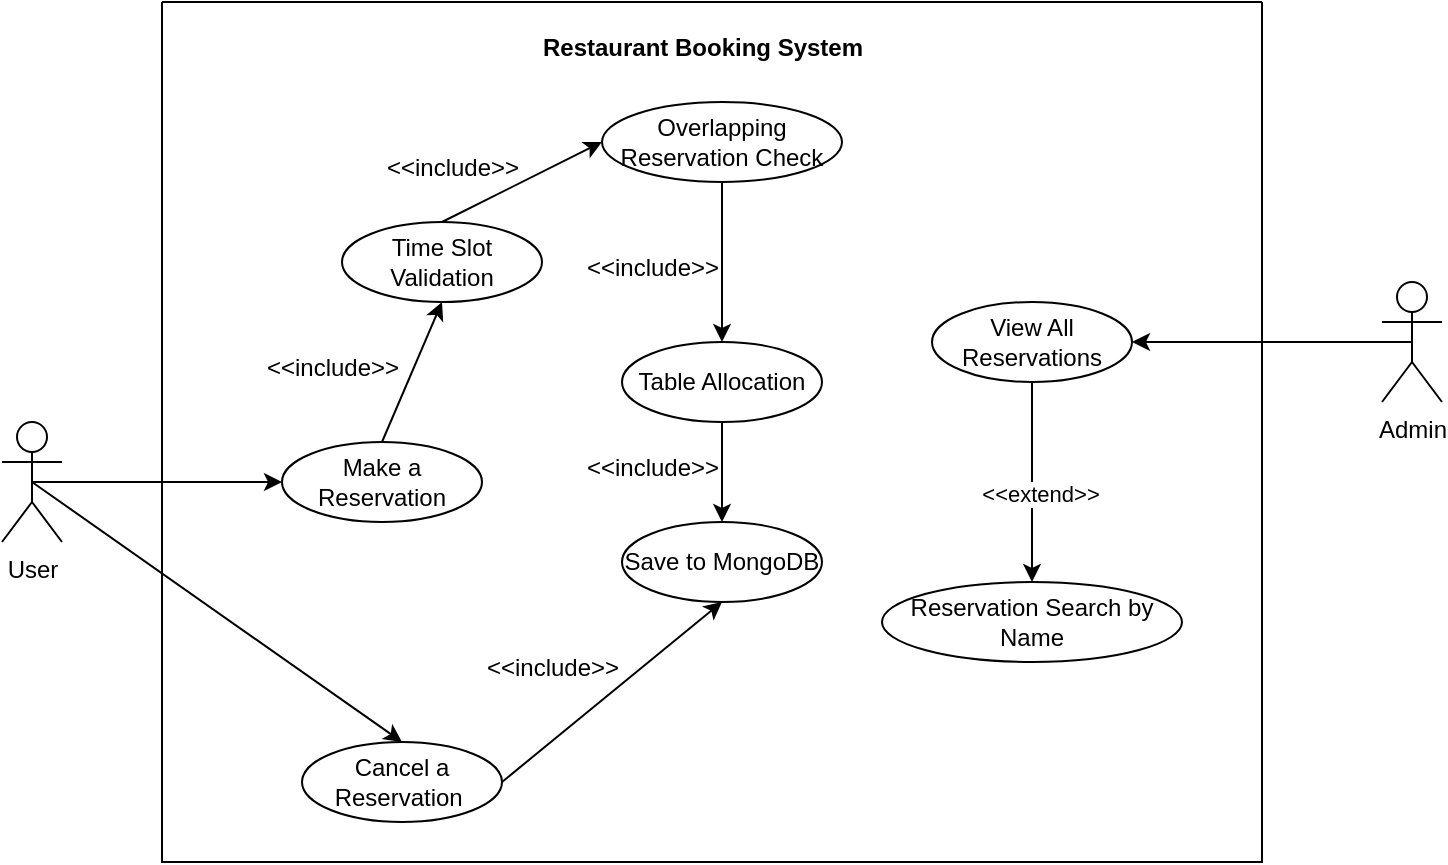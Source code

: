 <mxfile version="26.2.14">
  <diagram name="Page-1" id="iKrdHCcw8tlsHVwYcJ_h">
    <mxGraphModel dx="1020" dy="644" grid="1" gridSize="10" guides="1" tooltips="1" connect="1" arrows="1" fold="1" page="1" pageScale="1" pageWidth="850" pageHeight="1100" math="0" shadow="0">
      <root>
        <mxCell id="0" />
        <mxCell id="1" parent="0" />
        <mxCell id="WVlK_k4MuwcLJRfLHbiU-16" style="edgeStyle=orthogonalEdgeStyle;rounded=0;orthogonalLoop=1;jettySize=auto;html=1;exitX=0.5;exitY=0.5;exitDx=0;exitDy=0;exitPerimeter=0;entryX=0;entryY=0.5;entryDx=0;entryDy=0;" edge="1" parent="1" source="WVlK_k4MuwcLJRfLHbiU-4" target="WVlK_k4MuwcLJRfLHbiU-10">
          <mxGeometry relative="1" as="geometry" />
        </mxCell>
        <mxCell id="WVlK_k4MuwcLJRfLHbiU-17" style="rounded=0;orthogonalLoop=1;jettySize=auto;html=1;exitX=0.5;exitY=0.5;exitDx=0;exitDy=0;exitPerimeter=0;entryX=0.5;entryY=0;entryDx=0;entryDy=0;" edge="1" parent="1" source="WVlK_k4MuwcLJRfLHbiU-4" target="WVlK_k4MuwcLJRfLHbiU-15">
          <mxGeometry relative="1" as="geometry" />
        </mxCell>
        <mxCell id="WVlK_k4MuwcLJRfLHbiU-4" value="User&lt;div&gt;&lt;br&gt;&lt;/div&gt;" style="shape=umlActor;verticalLabelPosition=bottom;verticalAlign=top;html=1;outlineConnect=0;" vertex="1" parent="1">
          <mxGeometry x="70" y="420" width="30" height="60" as="geometry" />
        </mxCell>
        <mxCell id="WVlK_k4MuwcLJRfLHbiU-18" style="rounded=0;orthogonalLoop=1;jettySize=auto;html=1;exitX=0.5;exitY=0;exitDx=0;exitDy=0;entryX=0.5;entryY=1;entryDx=0;entryDy=0;" edge="1" parent="1" source="WVlK_k4MuwcLJRfLHbiU-10" target="WVlK_k4MuwcLJRfLHbiU-11">
          <mxGeometry relative="1" as="geometry" />
        </mxCell>
        <mxCell id="WVlK_k4MuwcLJRfLHbiU-10" value="Make a Reservation" style="ellipse;whiteSpace=wrap;html=1;" vertex="1" parent="1">
          <mxGeometry x="210" y="430" width="100" height="40" as="geometry" />
        </mxCell>
        <mxCell id="WVlK_k4MuwcLJRfLHbiU-31" style="rounded=0;orthogonalLoop=1;jettySize=auto;html=1;exitX=0.5;exitY=0.5;exitDx=0;exitDy=0;exitPerimeter=0;entryX=1;entryY=0.5;entryDx=0;entryDy=0;" edge="1" parent="1" source="WVlK_k4MuwcLJRfLHbiU-5" target="WVlK_k4MuwcLJRfLHbiU-28">
          <mxGeometry relative="1" as="geometry" />
        </mxCell>
        <mxCell id="WVlK_k4MuwcLJRfLHbiU-5" value="&lt;div&gt;Admin&lt;/div&gt;&lt;div&gt;&lt;br&gt;&lt;/div&gt;" style="shape=umlActor;verticalLabelPosition=bottom;verticalAlign=top;html=1;outlineConnect=0;" vertex="1" parent="1">
          <mxGeometry x="760" y="350" width="30" height="60" as="geometry" />
        </mxCell>
        <mxCell id="WVlK_k4MuwcLJRfLHbiU-20" style="rounded=0;orthogonalLoop=1;jettySize=auto;html=1;exitX=0.5;exitY=0;exitDx=0;exitDy=0;entryX=0;entryY=0.5;entryDx=0;entryDy=0;" edge="1" parent="1" source="WVlK_k4MuwcLJRfLHbiU-11" target="WVlK_k4MuwcLJRfLHbiU-12">
          <mxGeometry relative="1" as="geometry" />
        </mxCell>
        <mxCell id="WVlK_k4MuwcLJRfLHbiU-11" value="Time Slot Validation" style="ellipse;whiteSpace=wrap;html=1;" vertex="1" parent="1">
          <mxGeometry x="240" y="320" width="100" height="40" as="geometry" />
        </mxCell>
        <mxCell id="WVlK_k4MuwcLJRfLHbiU-21" style="edgeStyle=orthogonalEdgeStyle;rounded=0;orthogonalLoop=1;jettySize=auto;html=1;exitX=0.5;exitY=1;exitDx=0;exitDy=0;" edge="1" parent="1" source="WVlK_k4MuwcLJRfLHbiU-12" target="WVlK_k4MuwcLJRfLHbiU-14">
          <mxGeometry relative="1" as="geometry" />
        </mxCell>
        <mxCell id="WVlK_k4MuwcLJRfLHbiU-12" value="Overlapping Reservation Check" style="ellipse;whiteSpace=wrap;html=1;" vertex="1" parent="1">
          <mxGeometry x="370" y="260" width="120" height="40" as="geometry" />
        </mxCell>
        <mxCell id="WVlK_k4MuwcLJRfLHbiU-13" value="Save to MongoDB" style="ellipse;whiteSpace=wrap;html=1;" vertex="1" parent="1">
          <mxGeometry x="380" y="470" width="100" height="40" as="geometry" />
        </mxCell>
        <mxCell id="WVlK_k4MuwcLJRfLHbiU-22" style="edgeStyle=orthogonalEdgeStyle;rounded=0;orthogonalLoop=1;jettySize=auto;html=1;exitX=0.5;exitY=1;exitDx=0;exitDy=0;" edge="1" parent="1" source="WVlK_k4MuwcLJRfLHbiU-14" target="WVlK_k4MuwcLJRfLHbiU-13">
          <mxGeometry relative="1" as="geometry" />
        </mxCell>
        <mxCell id="WVlK_k4MuwcLJRfLHbiU-14" value="Table Allocation" style="ellipse;whiteSpace=wrap;html=1;" vertex="1" parent="1">
          <mxGeometry x="380" y="380" width="100" height="40" as="geometry" />
        </mxCell>
        <mxCell id="WVlK_k4MuwcLJRfLHbiU-26" style="rounded=0;orthogonalLoop=1;jettySize=auto;html=1;exitX=1;exitY=0.5;exitDx=0;exitDy=0;entryX=0.5;entryY=1;entryDx=0;entryDy=0;" edge="1" parent="1" source="WVlK_k4MuwcLJRfLHbiU-15" target="WVlK_k4MuwcLJRfLHbiU-13">
          <mxGeometry relative="1" as="geometry" />
        </mxCell>
        <mxCell id="WVlK_k4MuwcLJRfLHbiU-15" value="Cancel a Reservation&amp;nbsp;" style="ellipse;whiteSpace=wrap;html=1;" vertex="1" parent="1">
          <mxGeometry x="220" y="580" width="100" height="40" as="geometry" />
        </mxCell>
        <mxCell id="WVlK_k4MuwcLJRfLHbiU-19" value="&amp;lt;&amp;lt;include&amp;gt;&amp;gt;&lt;div&gt;&lt;br&gt;&lt;/div&gt;" style="text;html=1;align=center;verticalAlign=middle;resizable=0;points=[];autosize=1;strokeColor=none;fillColor=none;rotation=0;" vertex="1" parent="1">
          <mxGeometry x="190" y="380" width="90" height="40" as="geometry" />
        </mxCell>
        <mxCell id="WVlK_k4MuwcLJRfLHbiU-23" value="&amp;lt;&amp;lt;include&amp;gt;&amp;gt;&lt;div&gt;&lt;br&gt;&lt;/div&gt;" style="text;html=1;align=center;verticalAlign=middle;resizable=0;points=[];autosize=1;strokeColor=none;fillColor=none;rotation=0;" vertex="1" parent="1">
          <mxGeometry x="250" y="280" width="90" height="40" as="geometry" />
        </mxCell>
        <mxCell id="WVlK_k4MuwcLJRfLHbiU-24" value="&amp;lt;&amp;lt;include&amp;gt;&amp;gt;&lt;div&gt;&lt;br&gt;&lt;/div&gt;" style="text;html=1;align=center;verticalAlign=middle;resizable=0;points=[];autosize=1;strokeColor=none;fillColor=none;rotation=0;" vertex="1" parent="1">
          <mxGeometry x="350" y="330" width="90" height="40" as="geometry" />
        </mxCell>
        <mxCell id="WVlK_k4MuwcLJRfLHbiU-25" value="&amp;lt;&amp;lt;include&amp;gt;&amp;gt;&lt;div&gt;&lt;br&gt;&lt;/div&gt;" style="text;html=1;align=center;verticalAlign=middle;resizable=0;points=[];autosize=1;strokeColor=none;fillColor=none;rotation=0;" vertex="1" parent="1">
          <mxGeometry x="350" y="430" width="90" height="40" as="geometry" />
        </mxCell>
        <mxCell id="WVlK_k4MuwcLJRfLHbiU-27" value="&amp;lt;&amp;lt;include&amp;gt;&amp;gt;&lt;div&gt;&lt;br&gt;&lt;/div&gt;" style="text;html=1;align=center;verticalAlign=middle;resizable=0;points=[];autosize=1;strokeColor=none;fillColor=none;rotation=0;" vertex="1" parent="1">
          <mxGeometry x="300" y="530" width="90" height="40" as="geometry" />
        </mxCell>
        <mxCell id="WVlK_k4MuwcLJRfLHbiU-32" style="edgeStyle=orthogonalEdgeStyle;rounded=0;orthogonalLoop=1;jettySize=auto;html=1;exitX=0.5;exitY=1;exitDx=0;exitDy=0;entryX=0.5;entryY=0;entryDx=0;entryDy=0;" edge="1" parent="1" source="WVlK_k4MuwcLJRfLHbiU-28" target="WVlK_k4MuwcLJRfLHbiU-30">
          <mxGeometry relative="1" as="geometry" />
        </mxCell>
        <mxCell id="WVlK_k4MuwcLJRfLHbiU-33" value="&amp;lt;&amp;lt;extend&amp;gt;&amp;gt;" style="edgeLabel;html=1;align=center;verticalAlign=middle;resizable=0;points=[];" vertex="1" connectable="0" parent="WVlK_k4MuwcLJRfLHbiU-32">
          <mxGeometry x="0.109" y="4" relative="1" as="geometry">
            <mxPoint as="offset" />
          </mxGeometry>
        </mxCell>
        <mxCell id="WVlK_k4MuwcLJRfLHbiU-28" value="View All Reservations" style="ellipse;whiteSpace=wrap;html=1;" vertex="1" parent="1">
          <mxGeometry x="535" y="360" width="100" height="40" as="geometry" />
        </mxCell>
        <mxCell id="WVlK_k4MuwcLJRfLHbiU-30" value="Reservation Search by Name" style="ellipse;whiteSpace=wrap;html=1;" vertex="1" parent="1">
          <mxGeometry x="510" y="500" width="150" height="40" as="geometry" />
        </mxCell>
        <mxCell id="WVlK_k4MuwcLJRfLHbiU-34" value="" style="swimlane;startSize=0;" vertex="1" parent="1">
          <mxGeometry x="150" y="210" width="550" height="430" as="geometry" />
        </mxCell>
        <mxCell id="WVlK_k4MuwcLJRfLHbiU-35" value="&lt;b&gt;Restaurant Booking System&lt;/b&gt;" style="text;html=1;align=center;verticalAlign=middle;resizable=0;points=[];autosize=1;strokeColor=none;fillColor=none;" vertex="1" parent="1">
          <mxGeometry x="330" y="218" width="180" height="30" as="geometry" />
        </mxCell>
      </root>
    </mxGraphModel>
  </diagram>
</mxfile>
